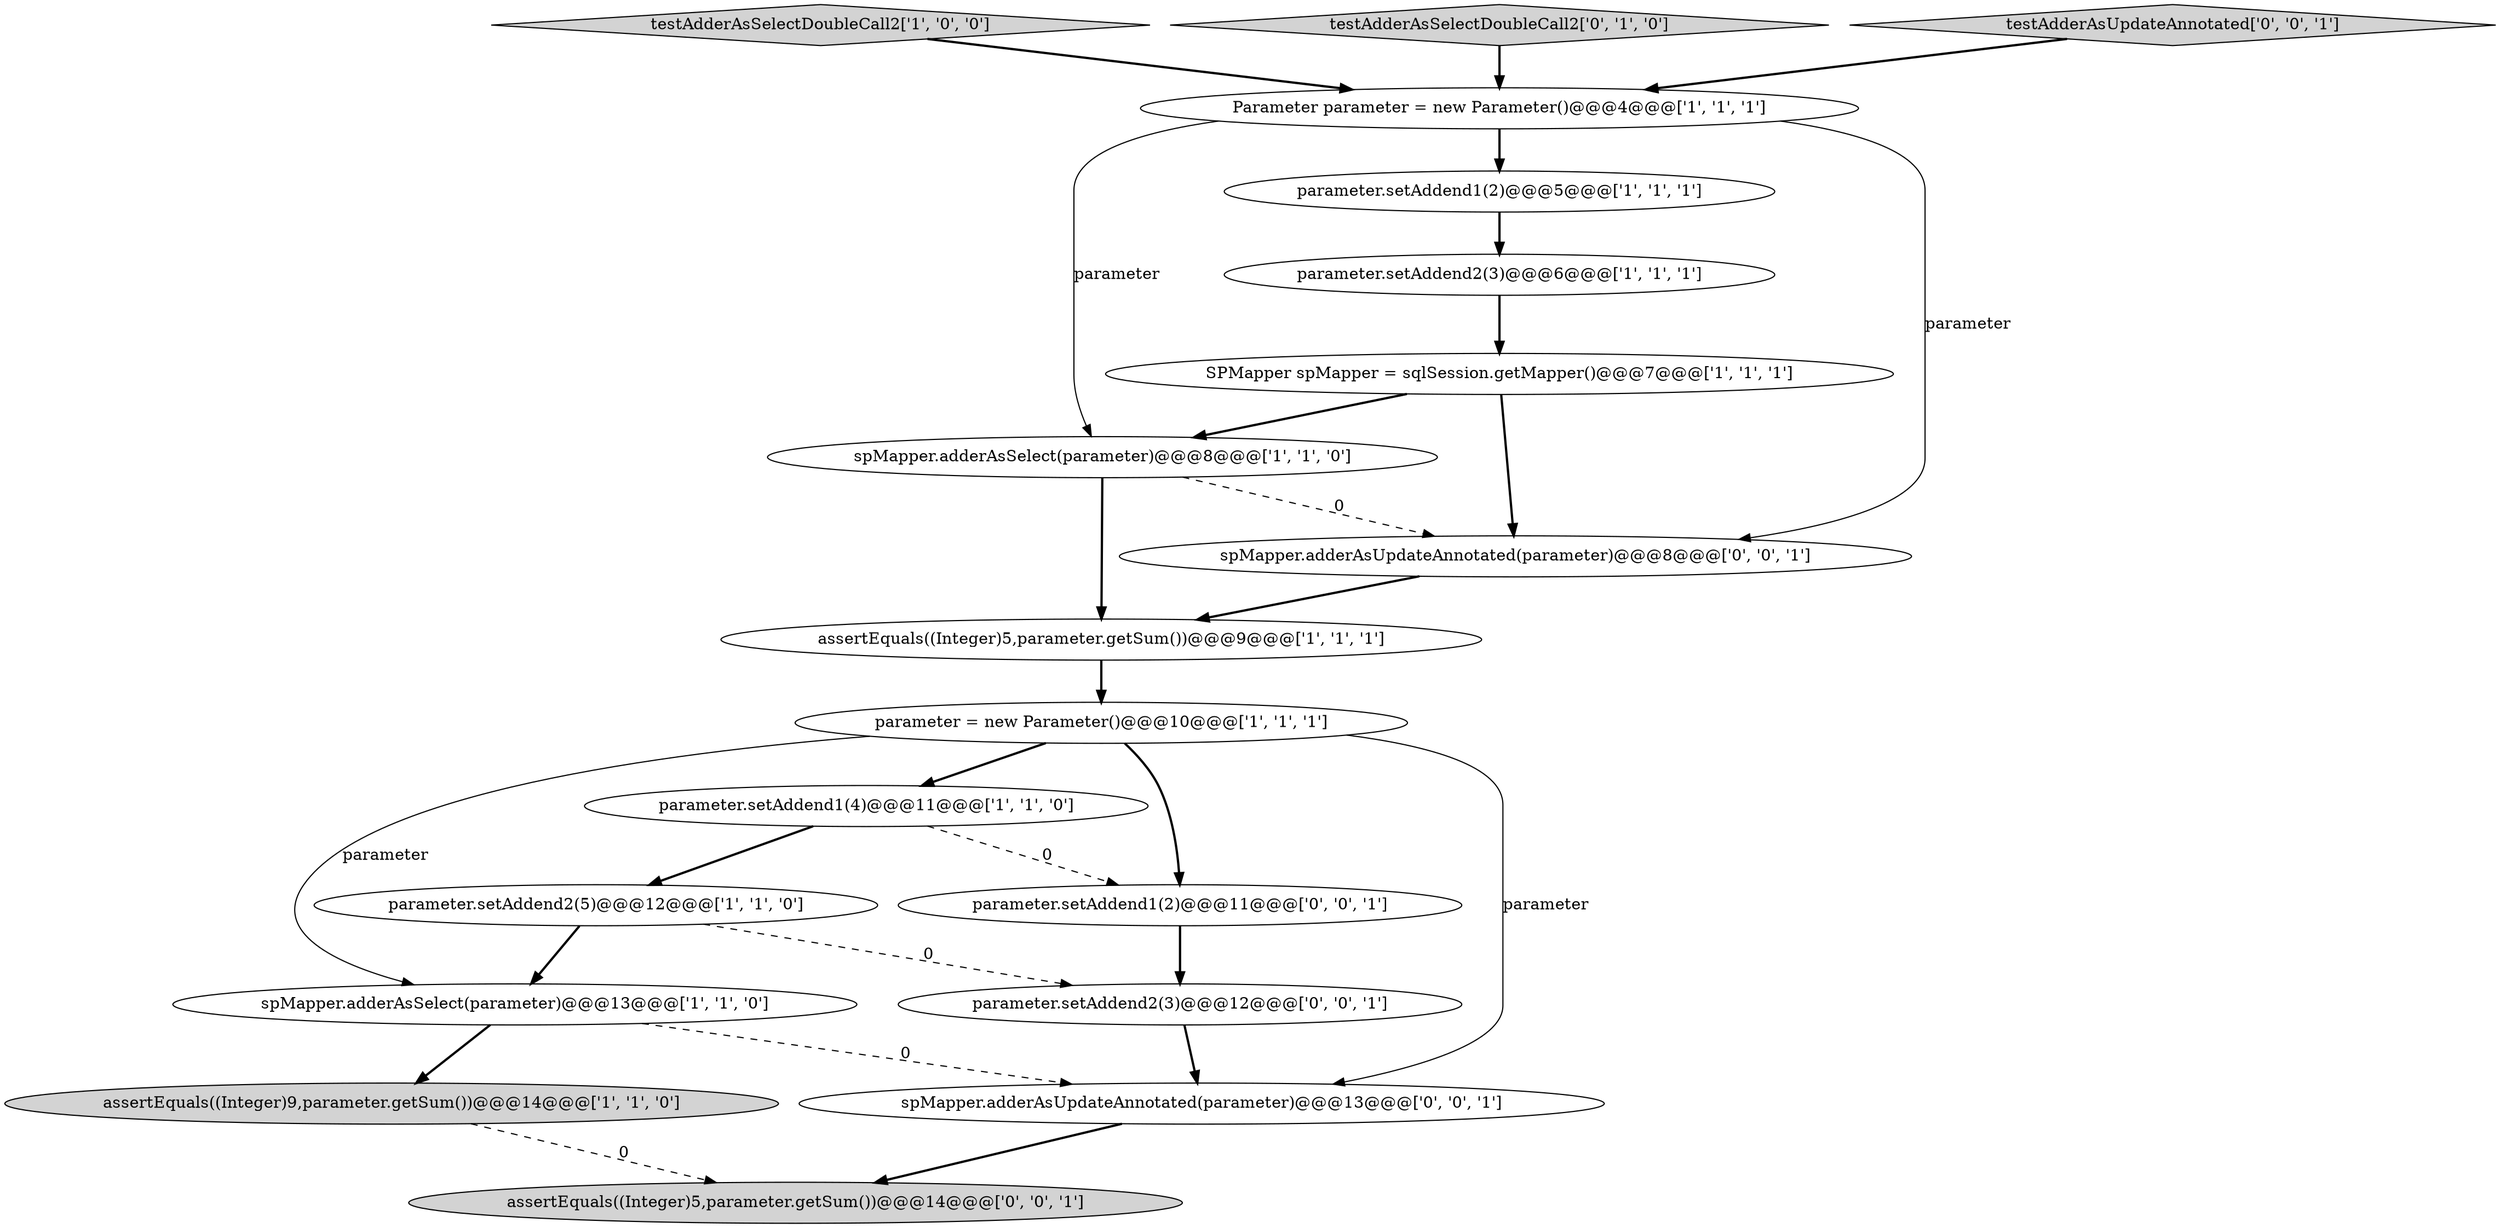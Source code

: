 digraph {
11 [style = filled, label = "parameter.setAddend2(5)@@@12@@@['1', '1', '0']", fillcolor = white, shape = ellipse image = "AAA0AAABBB1BBB"];
17 [style = filled, label = "parameter.setAddend1(2)@@@11@@@['0', '0', '1']", fillcolor = white, shape = ellipse image = "AAA0AAABBB3BBB"];
9 [style = filled, label = "parameter.setAddend1(2)@@@5@@@['1', '1', '1']", fillcolor = white, shape = ellipse image = "AAA0AAABBB1BBB"];
8 [style = filled, label = "assertEquals((Integer)5,parameter.getSum())@@@9@@@['1', '1', '1']", fillcolor = white, shape = ellipse image = "AAA0AAABBB1BBB"];
10 [style = filled, label = "testAdderAsSelectDoubleCall2['1', '0', '0']", fillcolor = lightgray, shape = diamond image = "AAA0AAABBB1BBB"];
12 [style = filled, label = "testAdderAsSelectDoubleCall2['0', '1', '0']", fillcolor = lightgray, shape = diamond image = "AAA0AAABBB2BBB"];
13 [style = filled, label = "spMapper.adderAsUpdateAnnotated(parameter)@@@8@@@['0', '0', '1']", fillcolor = white, shape = ellipse image = "AAA0AAABBB3BBB"];
18 [style = filled, label = "spMapper.adderAsUpdateAnnotated(parameter)@@@13@@@['0', '0', '1']", fillcolor = white, shape = ellipse image = "AAA0AAABBB3BBB"];
0 [style = filled, label = "SPMapper spMapper = sqlSession.getMapper()@@@7@@@['1', '1', '1']", fillcolor = white, shape = ellipse image = "AAA0AAABBB1BBB"];
1 [style = filled, label = "spMapper.adderAsSelect(parameter)@@@8@@@['1', '1', '0']", fillcolor = white, shape = ellipse image = "AAA0AAABBB1BBB"];
6 [style = filled, label = "parameter.setAddend2(3)@@@6@@@['1', '1', '1']", fillcolor = white, shape = ellipse image = "AAA0AAABBB1BBB"];
14 [style = filled, label = "parameter.setAddend2(3)@@@12@@@['0', '0', '1']", fillcolor = white, shape = ellipse image = "AAA0AAABBB3BBB"];
4 [style = filled, label = "parameter.setAddend1(4)@@@11@@@['1', '1', '0']", fillcolor = white, shape = ellipse image = "AAA0AAABBB1BBB"];
2 [style = filled, label = "assertEquals((Integer)9,parameter.getSum())@@@14@@@['1', '1', '0']", fillcolor = lightgray, shape = ellipse image = "AAA0AAABBB1BBB"];
15 [style = filled, label = "assertEquals((Integer)5,parameter.getSum())@@@14@@@['0', '0', '1']", fillcolor = lightgray, shape = ellipse image = "AAA0AAABBB3BBB"];
16 [style = filled, label = "testAdderAsUpdateAnnotated['0', '0', '1']", fillcolor = lightgray, shape = diamond image = "AAA0AAABBB3BBB"];
3 [style = filled, label = "parameter = new Parameter()@@@10@@@['1', '1', '1']", fillcolor = white, shape = ellipse image = "AAA0AAABBB1BBB"];
7 [style = filled, label = "Parameter parameter = new Parameter()@@@4@@@['1', '1', '1']", fillcolor = white, shape = ellipse image = "AAA0AAABBB1BBB"];
5 [style = filled, label = "spMapper.adderAsSelect(parameter)@@@13@@@['1', '1', '0']", fillcolor = white, shape = ellipse image = "AAA0AAABBB1BBB"];
7->1 [style = solid, label="parameter"];
1->8 [style = bold, label=""];
0->13 [style = bold, label=""];
4->17 [style = dashed, label="0"];
8->3 [style = bold, label=""];
18->15 [style = bold, label=""];
16->7 [style = bold, label=""];
6->0 [style = bold, label=""];
5->18 [style = dashed, label="0"];
3->5 [style = solid, label="parameter"];
3->4 [style = bold, label=""];
10->7 [style = bold, label=""];
12->7 [style = bold, label=""];
7->13 [style = solid, label="parameter"];
9->6 [style = bold, label=""];
2->15 [style = dashed, label="0"];
1->13 [style = dashed, label="0"];
7->9 [style = bold, label=""];
11->5 [style = bold, label=""];
5->2 [style = bold, label=""];
17->14 [style = bold, label=""];
0->1 [style = bold, label=""];
11->14 [style = dashed, label="0"];
3->17 [style = bold, label=""];
14->18 [style = bold, label=""];
13->8 [style = bold, label=""];
4->11 [style = bold, label=""];
3->18 [style = solid, label="parameter"];
}
